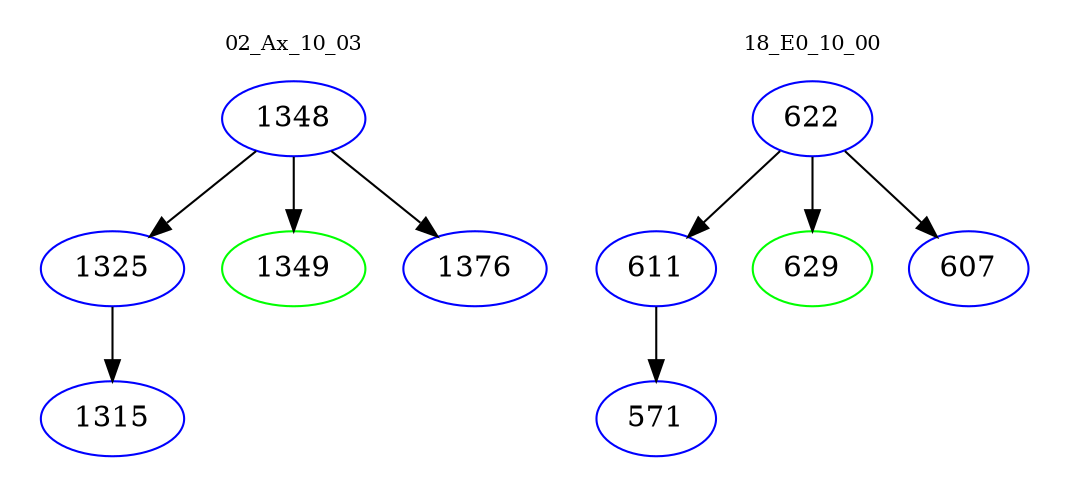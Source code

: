 digraph{
subgraph cluster_0 {
color = white
label = "02_Ax_10_03";
fontsize=10;
T0_1348 [label="1348", color="blue"]
T0_1348 -> T0_1325 [color="black"]
T0_1325 [label="1325", color="blue"]
T0_1325 -> T0_1315 [color="black"]
T0_1315 [label="1315", color="blue"]
T0_1348 -> T0_1349 [color="black"]
T0_1349 [label="1349", color="green"]
T0_1348 -> T0_1376 [color="black"]
T0_1376 [label="1376", color="blue"]
}
subgraph cluster_1 {
color = white
label = "18_E0_10_00";
fontsize=10;
T1_622 [label="622", color="blue"]
T1_622 -> T1_611 [color="black"]
T1_611 [label="611", color="blue"]
T1_611 -> T1_571 [color="black"]
T1_571 [label="571", color="blue"]
T1_622 -> T1_629 [color="black"]
T1_629 [label="629", color="green"]
T1_622 -> T1_607 [color="black"]
T1_607 [label="607", color="blue"]
}
}

